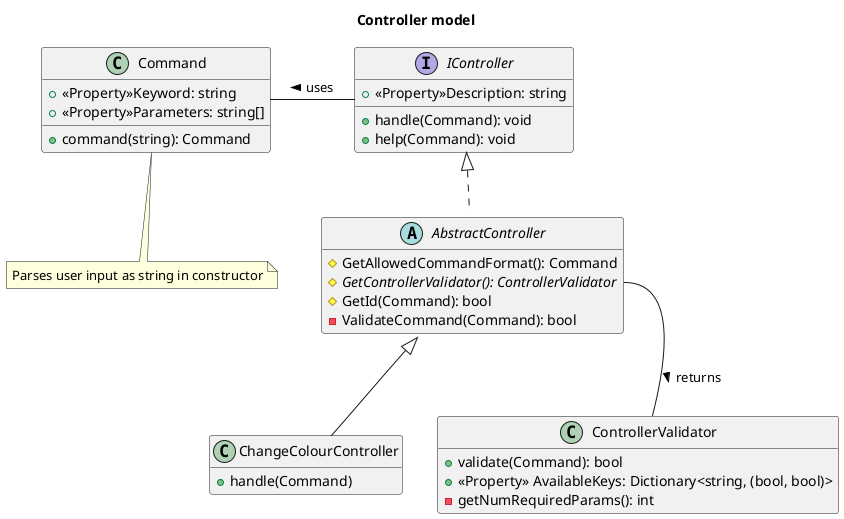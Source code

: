 @startuml ControllerModel
    title Controller model
    hide empty members
    class Command{
        + <<Property>>Keyword: string
        + <<Property>>Parameters: string[]
        + command(string): Command
    }
    note bottom: Parses user input as string in constructor

    interface IController{
        + handle(Command): void
        + help(Command): void
        + <<Property>>Description: string
    }

    abstract class AbstractController implements IController{
        # GetAllowedCommandFormat(): Command
        # {abstract} GetControllerValidator(): ControllerValidator
        # GetId(Command): bool
        - ValidateCommand(Command): bool        
    }

    IController -left- Command: uses >

    class ChangeColourController extends AbstractController{
        + handle(Command)
    }

    class ControllerValidator{
        + validate(Command): bool
        + <<Property>> AvailableKeys: Dictionary<string, (bool, bool)>
        - getNumRequiredParams(): int
    }
    AbstractController::GetControllerValidator -- ControllerValidator: > returns
    
@enduml